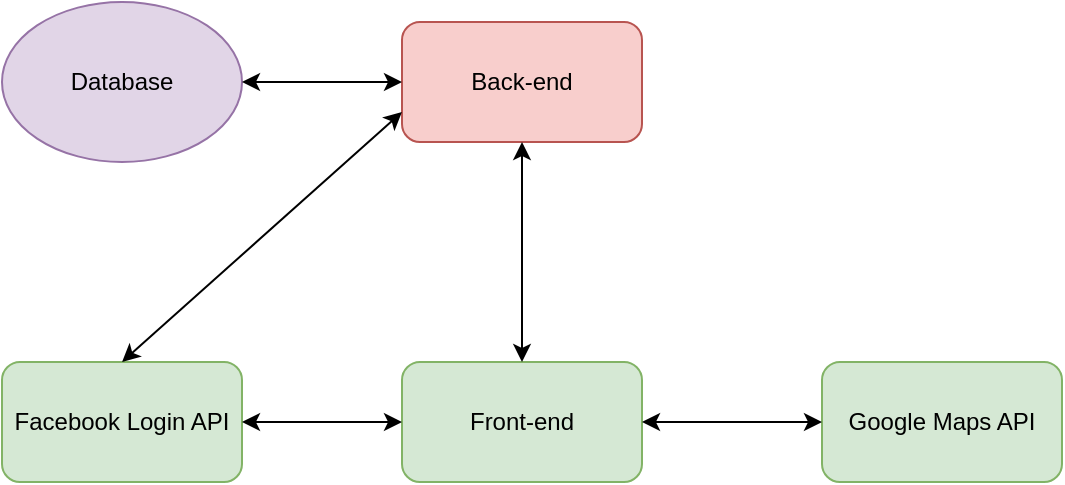 <mxfile version="12.0.0" type="device" pages="1"><diagram id="fEPRPZxCMauiKOg4MpW4" name="Page-1"><mxGraphModel dx="1168" dy="669" grid="1" gridSize="10" guides="1" tooltips="1" connect="1" arrows="1" fold="1" page="1" pageScale="1" pageWidth="850" pageHeight="1100" math="0" shadow="0"><root><mxCell id="0"/><mxCell id="1" parent="0"/><mxCell id="7j-Zbx_wdC0Cc70Rrgzi-1" value="Front-end" style="rounded=1;whiteSpace=wrap;html=1;fillColor=#d5e8d4;strokeColor=#82b366;" parent="1" vertex="1"><mxGeometry x="340" y="380" width="120" height="60" as="geometry"/></mxCell><mxCell id="7j-Zbx_wdC0Cc70Rrgzi-2" value="Back-end" style="rounded=1;whiteSpace=wrap;html=1;fillColor=#f8cecc;strokeColor=#b85450;" parent="1" vertex="1"><mxGeometry x="340" y="210" width="120" height="60" as="geometry"/></mxCell><mxCell id="7j-Zbx_wdC0Cc70Rrgzi-3" value="Google Maps API" style="rounded=1;whiteSpace=wrap;html=1;fillColor=#d5e8d4;strokeColor=#82b366;" parent="1" vertex="1"><mxGeometry x="550" y="380" width="120" height="60" as="geometry"/></mxCell><mxCell id="7j-Zbx_wdC0Cc70Rrgzi-4" value="" style="endArrow=classic;startArrow=classic;html=1;entryX=0;entryY=0.5;entryDx=0;entryDy=0;" parent="1" source="7j-Zbx_wdC0Cc70Rrgzi-1" target="7j-Zbx_wdC0Cc70Rrgzi-3" edge="1"><mxGeometry width="50" height="50" relative="1" as="geometry"><mxPoint x="340" y="510" as="sourcePoint"/><mxPoint x="390" y="460" as="targetPoint"/></mxGeometry></mxCell><mxCell id="7j-Zbx_wdC0Cc70Rrgzi-5" value="" style="endArrow=classic;startArrow=classic;html=1;entryX=0.5;entryY=1;entryDx=0;entryDy=0;" parent="1" source="7j-Zbx_wdC0Cc70Rrgzi-1" target="7j-Zbx_wdC0Cc70Rrgzi-2" edge="1"><mxGeometry width="50" height="50" relative="1" as="geometry"><mxPoint x="340" y="510" as="sourcePoint"/><mxPoint x="390" y="460" as="targetPoint"/></mxGeometry></mxCell><mxCell id="7j-Zbx_wdC0Cc70Rrgzi-6" value="Database" style="ellipse;whiteSpace=wrap;html=1;fillColor=#e1d5e7;strokeColor=#9673a6;" parent="1" vertex="1"><mxGeometry x="140" y="200" width="120" height="80" as="geometry"/></mxCell><mxCell id="7j-Zbx_wdC0Cc70Rrgzi-8" value="" style="endArrow=classic;startArrow=classic;html=1;entryX=0;entryY=0.5;entryDx=0;entryDy=0;exitX=1;exitY=0.5;exitDx=0;exitDy=0;" parent="1" source="7j-Zbx_wdC0Cc70Rrgzi-6" target="7j-Zbx_wdC0Cc70Rrgzi-2" edge="1"><mxGeometry width="50" height="50" relative="1" as="geometry"><mxPoint x="140" y="510" as="sourcePoint"/><mxPoint x="190" y="460" as="targetPoint"/></mxGeometry></mxCell><mxCell id="7j-Zbx_wdC0Cc70Rrgzi-9" value="Facebook Login API" style="rounded=1;whiteSpace=wrap;html=1;fillColor=#d5e8d4;strokeColor=#82b366;" parent="1" vertex="1"><mxGeometry x="140" y="380" width="120" height="60" as="geometry"/></mxCell><mxCell id="7j-Zbx_wdC0Cc70Rrgzi-10" value="" style="endArrow=classic;startArrow=classic;html=1;entryX=0;entryY=0.5;entryDx=0;entryDy=0;exitX=1;exitY=0.5;exitDx=0;exitDy=0;" parent="1" source="7j-Zbx_wdC0Cc70Rrgzi-9" target="7j-Zbx_wdC0Cc70Rrgzi-1" edge="1"><mxGeometry width="50" height="50" relative="1" as="geometry"><mxPoint x="140" y="510" as="sourcePoint"/><mxPoint x="190" y="460" as="targetPoint"/></mxGeometry></mxCell><mxCell id="Z2Nw7H05A3CxSv1nIarF-1" value="" style="endArrow=classic;startArrow=classic;html=1;entryX=0;entryY=0.75;entryDx=0;entryDy=0;exitX=0.5;exitY=0;exitDx=0;exitDy=0;" edge="1" parent="1" source="7j-Zbx_wdC0Cc70Rrgzi-9" target="7j-Zbx_wdC0Cc70Rrgzi-2"><mxGeometry width="50" height="50" relative="1" as="geometry"><mxPoint x="140" y="510" as="sourcePoint"/><mxPoint x="190" y="460" as="targetPoint"/></mxGeometry></mxCell></root></mxGraphModel></diagram></mxfile>